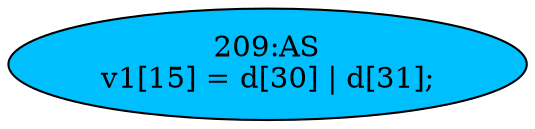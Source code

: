 strict digraph "" {
	node [label="\N"];
	"209:AS"	 [ast="<pyverilog.vparser.ast.Assign object at 0x7f4056d88a10>",
		def_var="['v1']",
		fillcolor=deepskyblue,
		label="209:AS
v1[15] = d[30] | d[31];",
		statements="[]",
		style=filled,
		typ=Assign,
		use_var="['d', 'd']"];
}
